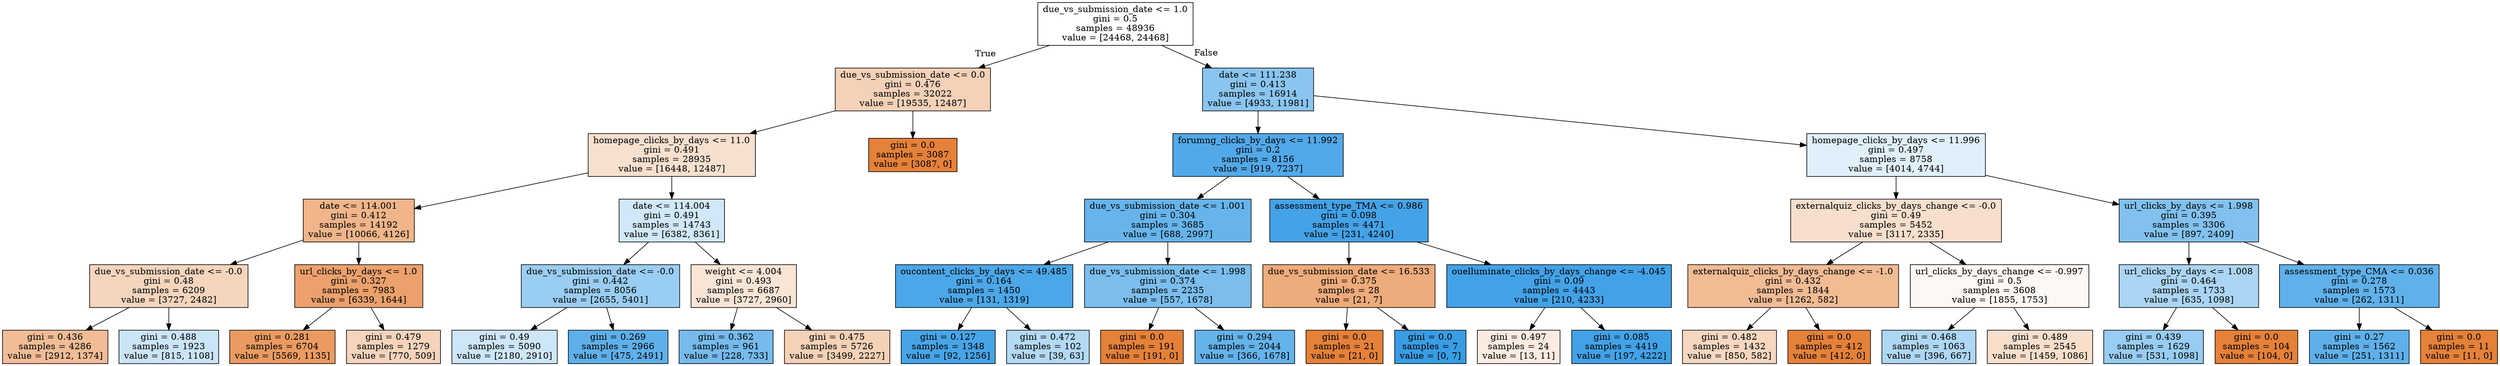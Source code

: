 digraph Tree {
node [shape=box, style="filled", color="black"] ;
0 [label="due_vs_submission_date <= 1.0\ngini = 0.5\nsamples = 48936\nvalue = [24468, 24468]", fillcolor="#e5813900"] ;
1 [label="due_vs_submission_date <= 0.0\ngini = 0.476\nsamples = 32022\nvalue = [19535, 12487]", fillcolor="#e581395c"] ;
0 -> 1 [labeldistance=2.5, labelangle=45, headlabel="True"] ;
2 [label="homepage_clicks_by_days <= 11.0\ngini = 0.491\nsamples = 28935\nvalue = [16448, 12487]", fillcolor="#e581393d"] ;
1 -> 2 ;
3 [label="date <= 114.001\ngini = 0.412\nsamples = 14192\nvalue = [10066, 4126]", fillcolor="#e5813996"] ;
2 -> 3 ;
4 [label="due_vs_submission_date <= -0.0\ngini = 0.48\nsamples = 6209\nvalue = [3727, 2482]", fillcolor="#e5813955"] ;
3 -> 4 ;
5 [label="gini = 0.436\nsamples = 4286\nvalue = [2912, 1374]", fillcolor="#e5813987"] ;
4 -> 5 ;
6 [label="gini = 0.488\nsamples = 1923\nvalue = [815, 1108]", fillcolor="#399de543"] ;
4 -> 6 ;
7 [label="url_clicks_by_days <= 1.0\ngini = 0.327\nsamples = 7983\nvalue = [6339, 1644]", fillcolor="#e58139bd"] ;
3 -> 7 ;
8 [label="gini = 0.281\nsamples = 6704\nvalue = [5569, 1135]", fillcolor="#e58139cb"] ;
7 -> 8 ;
9 [label="gini = 0.479\nsamples = 1279\nvalue = [770, 509]", fillcolor="#e5813956"] ;
7 -> 9 ;
10 [label="date <= 114.004\ngini = 0.491\nsamples = 14743\nvalue = [6382, 8361]", fillcolor="#399de53c"] ;
2 -> 10 ;
11 [label="due_vs_submission_date <= -0.0\ngini = 0.442\nsamples = 8056\nvalue = [2655, 5401]", fillcolor="#399de582"] ;
10 -> 11 ;
12 [label="gini = 0.49\nsamples = 5090\nvalue = [2180, 2910]", fillcolor="#399de540"] ;
11 -> 12 ;
13 [label="gini = 0.269\nsamples = 2966\nvalue = [475, 2491]", fillcolor="#399de5ce"] ;
11 -> 13 ;
14 [label="weight <= 4.004\ngini = 0.493\nsamples = 6687\nvalue = [3727, 2960]", fillcolor="#e5813934"] ;
10 -> 14 ;
15 [label="gini = 0.362\nsamples = 961\nvalue = [228, 733]", fillcolor="#399de5b0"] ;
14 -> 15 ;
16 [label="gini = 0.475\nsamples = 5726\nvalue = [3499, 2227]", fillcolor="#e581395d"] ;
14 -> 16 ;
17 [label="gini = 0.0\nsamples = 3087\nvalue = [3087, 0]", fillcolor="#e58139ff"] ;
1 -> 17 ;
18 [label="date <= 111.238\ngini = 0.413\nsamples = 16914\nvalue = [4933, 11981]", fillcolor="#399de596"] ;
0 -> 18 [labeldistance=2.5, labelangle=-45, headlabel="False"] ;
19 [label="forumng_clicks_by_days <= 11.992\ngini = 0.2\nsamples = 8156\nvalue = [919, 7237]", fillcolor="#399de5df"] ;
18 -> 19 ;
20 [label="due_vs_submission_date <= 1.001\ngini = 0.304\nsamples = 3685\nvalue = [688, 2997]", fillcolor="#399de5c4"] ;
19 -> 20 ;
21 [label="oucontent_clicks_by_days <= 49.485\ngini = 0.164\nsamples = 1450\nvalue = [131, 1319]", fillcolor="#399de5e6"] ;
20 -> 21 ;
22 [label="gini = 0.127\nsamples = 1348\nvalue = [92, 1256]", fillcolor="#399de5ec"] ;
21 -> 22 ;
23 [label="gini = 0.472\nsamples = 102\nvalue = [39, 63]", fillcolor="#399de561"] ;
21 -> 23 ;
24 [label="due_vs_submission_date <= 1.998\ngini = 0.374\nsamples = 2235\nvalue = [557, 1678]", fillcolor="#399de5aa"] ;
20 -> 24 ;
25 [label="gini = 0.0\nsamples = 191\nvalue = [191, 0]", fillcolor="#e58139ff"] ;
24 -> 25 ;
26 [label="gini = 0.294\nsamples = 2044\nvalue = [366, 1678]", fillcolor="#399de5c7"] ;
24 -> 26 ;
27 [label="assessment_type_TMA <= 0.986\ngini = 0.098\nsamples = 4471\nvalue = [231, 4240]", fillcolor="#399de5f1"] ;
19 -> 27 ;
28 [label="due_vs_submission_date <= 16.533\ngini = 0.375\nsamples = 28\nvalue = [21, 7]", fillcolor="#e58139aa"] ;
27 -> 28 ;
29 [label="gini = 0.0\nsamples = 21\nvalue = [21, 0]", fillcolor="#e58139ff"] ;
28 -> 29 ;
30 [label="gini = 0.0\nsamples = 7\nvalue = [0, 7]", fillcolor="#399de5ff"] ;
28 -> 30 ;
31 [label="ouelluminate_clicks_by_days_change <= -4.045\ngini = 0.09\nsamples = 4443\nvalue = [210, 4233]", fillcolor="#399de5f2"] ;
27 -> 31 ;
32 [label="gini = 0.497\nsamples = 24\nvalue = [13, 11]", fillcolor="#e5813927"] ;
31 -> 32 ;
33 [label="gini = 0.085\nsamples = 4419\nvalue = [197, 4222]", fillcolor="#399de5f3"] ;
31 -> 33 ;
34 [label="homepage_clicks_by_days <= 11.996\ngini = 0.497\nsamples = 8758\nvalue = [4014, 4744]", fillcolor="#399de527"] ;
18 -> 34 ;
35 [label="externalquiz_clicks_by_days_change <= -0.0\ngini = 0.49\nsamples = 5452\nvalue = [3117, 2335]", fillcolor="#e5813940"] ;
34 -> 35 ;
36 [label="externalquiz_clicks_by_days_change <= -1.0\ngini = 0.432\nsamples = 1844\nvalue = [1262, 582]", fillcolor="#e5813989"] ;
35 -> 36 ;
37 [label="gini = 0.482\nsamples = 1432\nvalue = [850, 582]", fillcolor="#e5813950"] ;
36 -> 37 ;
38 [label="gini = 0.0\nsamples = 412\nvalue = [412, 0]", fillcolor="#e58139ff"] ;
36 -> 38 ;
39 [label="url_clicks_by_days_change <= -0.997\ngini = 0.5\nsamples = 3608\nvalue = [1855, 1753]", fillcolor="#e581390e"] ;
35 -> 39 ;
40 [label="gini = 0.468\nsamples = 1063\nvalue = [396, 667]", fillcolor="#399de568"] ;
39 -> 40 ;
41 [label="gini = 0.489\nsamples = 2545\nvalue = [1459, 1086]", fillcolor="#e5813941"] ;
39 -> 41 ;
42 [label="url_clicks_by_days <= 1.998\ngini = 0.395\nsamples = 3306\nvalue = [897, 2409]", fillcolor="#399de5a0"] ;
34 -> 42 ;
43 [label="url_clicks_by_days <= 1.008\ngini = 0.464\nsamples = 1733\nvalue = [635, 1098]", fillcolor="#399de56c"] ;
42 -> 43 ;
44 [label="gini = 0.439\nsamples = 1629\nvalue = [531, 1098]", fillcolor="#399de584"] ;
43 -> 44 ;
45 [label="gini = 0.0\nsamples = 104\nvalue = [104, 0]", fillcolor="#e58139ff"] ;
43 -> 45 ;
46 [label="assessment_type_CMA <= 0.036\ngini = 0.278\nsamples = 1573\nvalue = [262, 1311]", fillcolor="#399de5cc"] ;
42 -> 46 ;
47 [label="gini = 0.27\nsamples = 1562\nvalue = [251, 1311]", fillcolor="#399de5ce"] ;
46 -> 47 ;
48 [label="gini = 0.0\nsamples = 11\nvalue = [11, 0]", fillcolor="#e58139ff"] ;
46 -> 48 ;
}